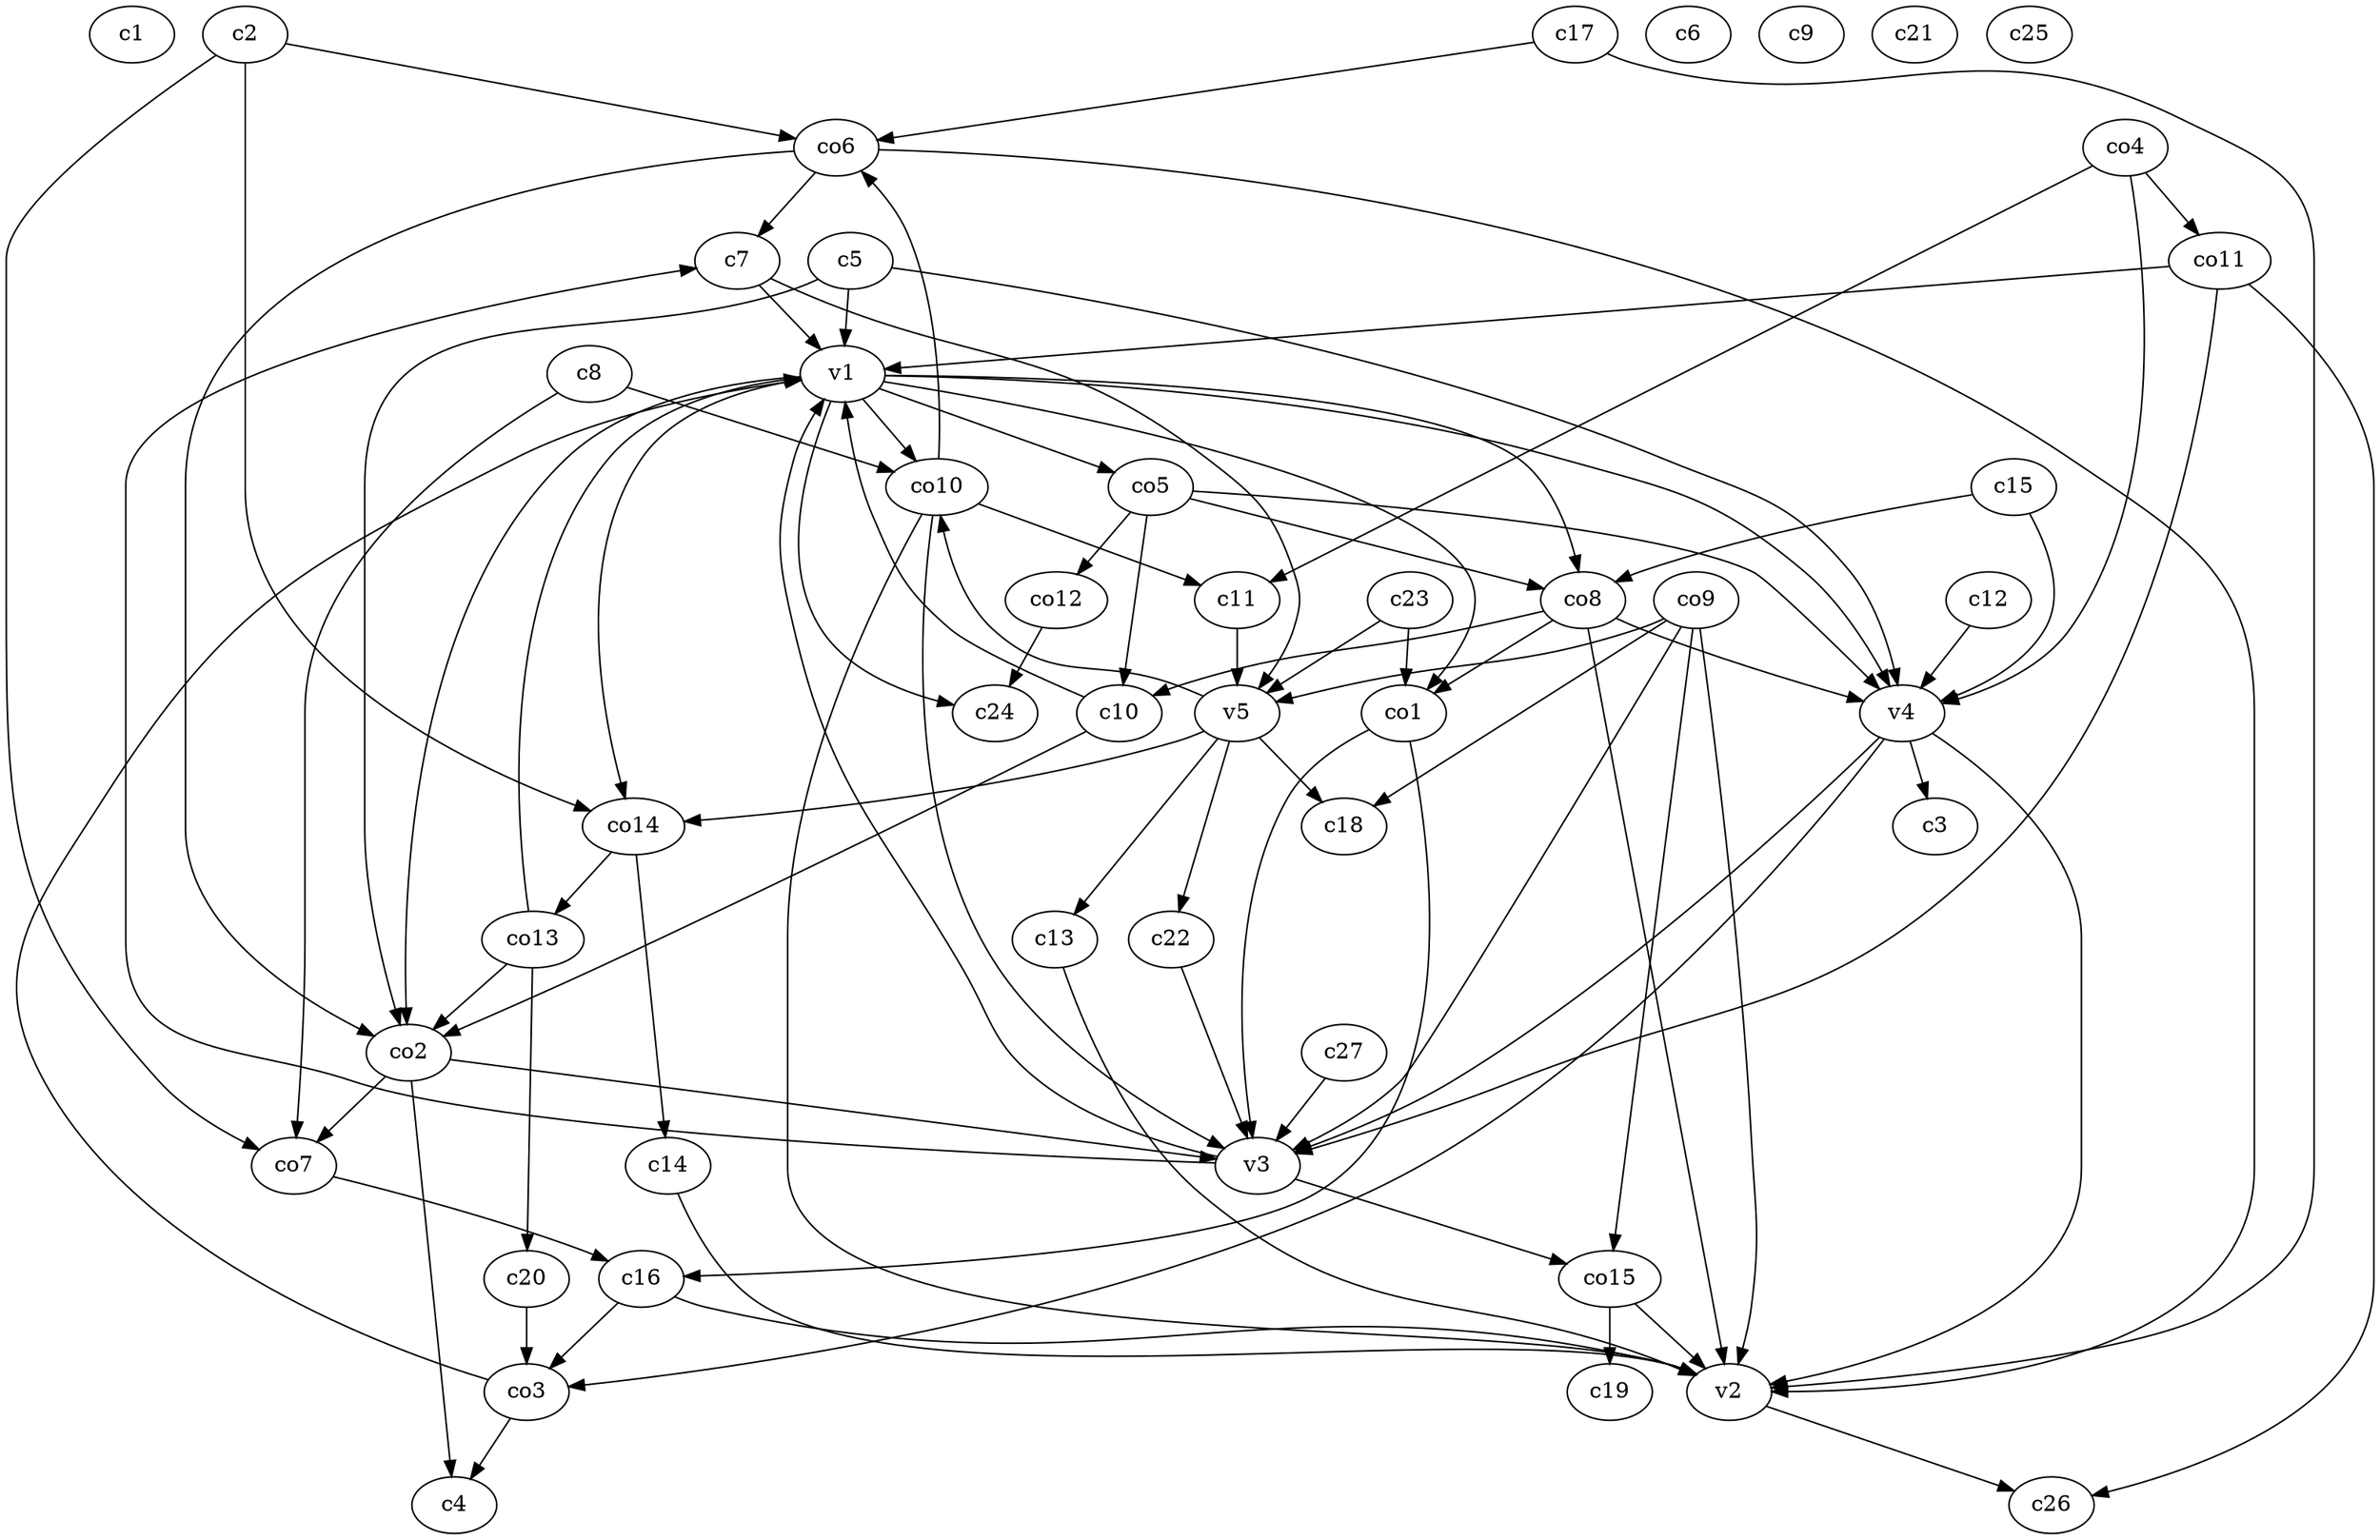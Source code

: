 strict digraph  {
c1;
c2;
c3;
c4;
c5;
c6;
c7;
c8;
c9;
c10;
c11;
c12;
c13;
c14;
c15;
c16;
c17;
c18;
c19;
c20;
c21;
c22;
c23;
c24;
c25;
c26;
c27;
v1;
v2;
v3;
v4;
v5;
co1;
co2;
co3;
co4;
co5;
co6;
co7;
co8;
co9;
co10;
co11;
co12;
co13;
co14;
co15;
c2 -> co14  [weight=1];
c2 -> co7  [weight=1];
c2 -> co6  [weight=1];
c5 -> v4  [weight=1];
c5 -> v1  [weight=1];
c5 -> co2  [weight=1];
c7 -> v1  [weight=1];
c7 -> v5  [weight=1];
c8 -> co10  [weight=1];
c8 -> co7  [weight=1];
c10 -> v1  [weight=1];
c10 -> co2  [weight=1];
c11 -> v5  [weight=1];
c12 -> v4  [weight=1];
c13 -> v2  [weight=1];
c14 -> v2  [weight=1];
c15 -> co8  [weight=1];
c15 -> v4  [weight=1];
c16 -> co3  [weight=1];
c16 -> v2  [weight=1];
c17 -> v2  [weight=1];
c17 -> co6  [weight=1];
c20 -> co3  [weight=1];
c22 -> v3  [weight=1];
c23 -> co1  [weight=1];
c23 -> v5  [weight=1];
c27 -> v3  [weight=1];
v1 -> c24  [weight=1];
v1 -> co5  [weight=1];
v1 -> co10  [weight=1];
v1 -> co2  [weight=1];
v1 -> co8  [weight=1];
v1 -> co14  [weight=1];
v1 -> v4  [weight=1];
v1 -> co1  [weight=1];
v2 -> c26  [weight=1];
v3 -> c7  [weight=1];
v3 -> co15  [weight=1];
v3 -> v1  [weight=1];
v4 -> c3  [weight=1];
v4 -> co3  [weight=1];
v4 -> v3  [weight=1];
v4 -> v2  [weight=1];
v5 -> c13  [weight=1];
v5 -> c18  [weight=1];
v5 -> c22  [weight=1];
v5 -> co14  [weight=1];
v5 -> co10  [weight=1];
co1 -> c16  [weight=1];
co1 -> v3  [weight=1];
co2 -> c4  [weight=1];
co2 -> v3  [weight=1];
co2 -> co7  [weight=1];
co3 -> c4  [weight=1];
co3 -> v1  [weight=1];
co4 -> c11  [weight=1];
co4 -> co11  [weight=1];
co4 -> v4  [weight=1];
co5 -> c10  [weight=1];
co5 -> v4  [weight=1];
co5 -> co12  [weight=1];
co5 -> co8  [weight=1];
co6 -> c7  [weight=1];
co6 -> co2  [weight=1];
co6 -> v2  [weight=1];
co7 -> c16  [weight=1];
co8 -> c10  [weight=1];
co8 -> co1  [weight=1];
co8 -> v4  [weight=1];
co8 -> v2  [weight=1];
co9 -> c18  [weight=1];
co9 -> v3  [weight=1];
co9 -> co15  [weight=1];
co9 -> v2  [weight=1];
co9 -> v5  [weight=1];
co10 -> c11  [weight=1];
co10 -> v3  [weight=1];
co10 -> v2  [weight=1];
co10 -> co6  [weight=1];
co11 -> c26  [weight=1];
co11 -> v3  [weight=1];
co11 -> v1  [weight=1];
co12 -> c24  [weight=1];
co13 -> c20  [weight=1];
co13 -> v1  [weight=1];
co13 -> co2  [weight=1];
co14 -> c14  [weight=1];
co14 -> co13  [weight=1];
co15 -> c19  [weight=1];
co15 -> v2  [weight=1];
}
